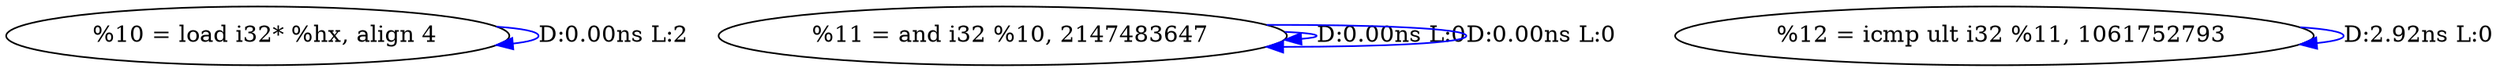 digraph {
Node0x2d64dc0[label="  %10 = load i32* %hx, align 4"];
Node0x2d64dc0 -> Node0x2d64dc0[label="D:0.00ns L:2",color=blue];
Node0x2d64ea0[label="  %11 = and i32 %10, 2147483647"];
Node0x2d64ea0 -> Node0x2d64ea0[label="D:0.00ns L:0",color=blue];
Node0x2d64ea0 -> Node0x2d64ea0[label="D:0.00ns L:0",color=blue];
Node0x2d65060[label="  %12 = icmp ult i32 %11, 1061752793"];
Node0x2d65060 -> Node0x2d65060[label="D:2.92ns L:0",color=blue];
}

